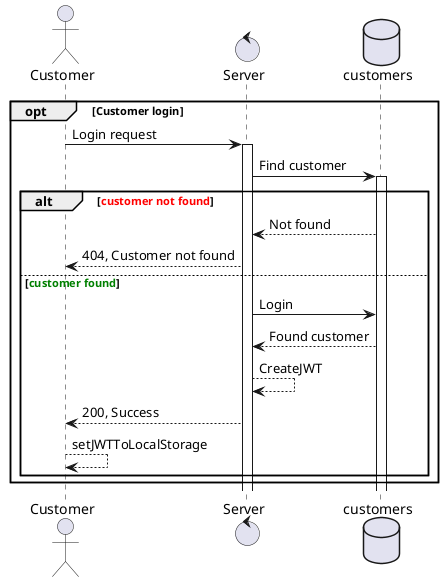 @startuml login

actor Customer
control Server
database customers

opt Customer login
  Customer -> Server: Login request
  activate Server
    Server -> customers: Find customer
    activate customers
    alt <font color="Red">customer not found</font>
      customers --> Server: Not found
      Server --> Customer: 404, Customer not found
    else <font color="Green">customer found</font>
      Server -> customers: Login
      customers --> Server: Found customer
      Server --> Server: CreateJWT
      Server --> Customer: 200, Success
      Customer --> Customer: setJWTToLocalStorage
    end
end

@enduml